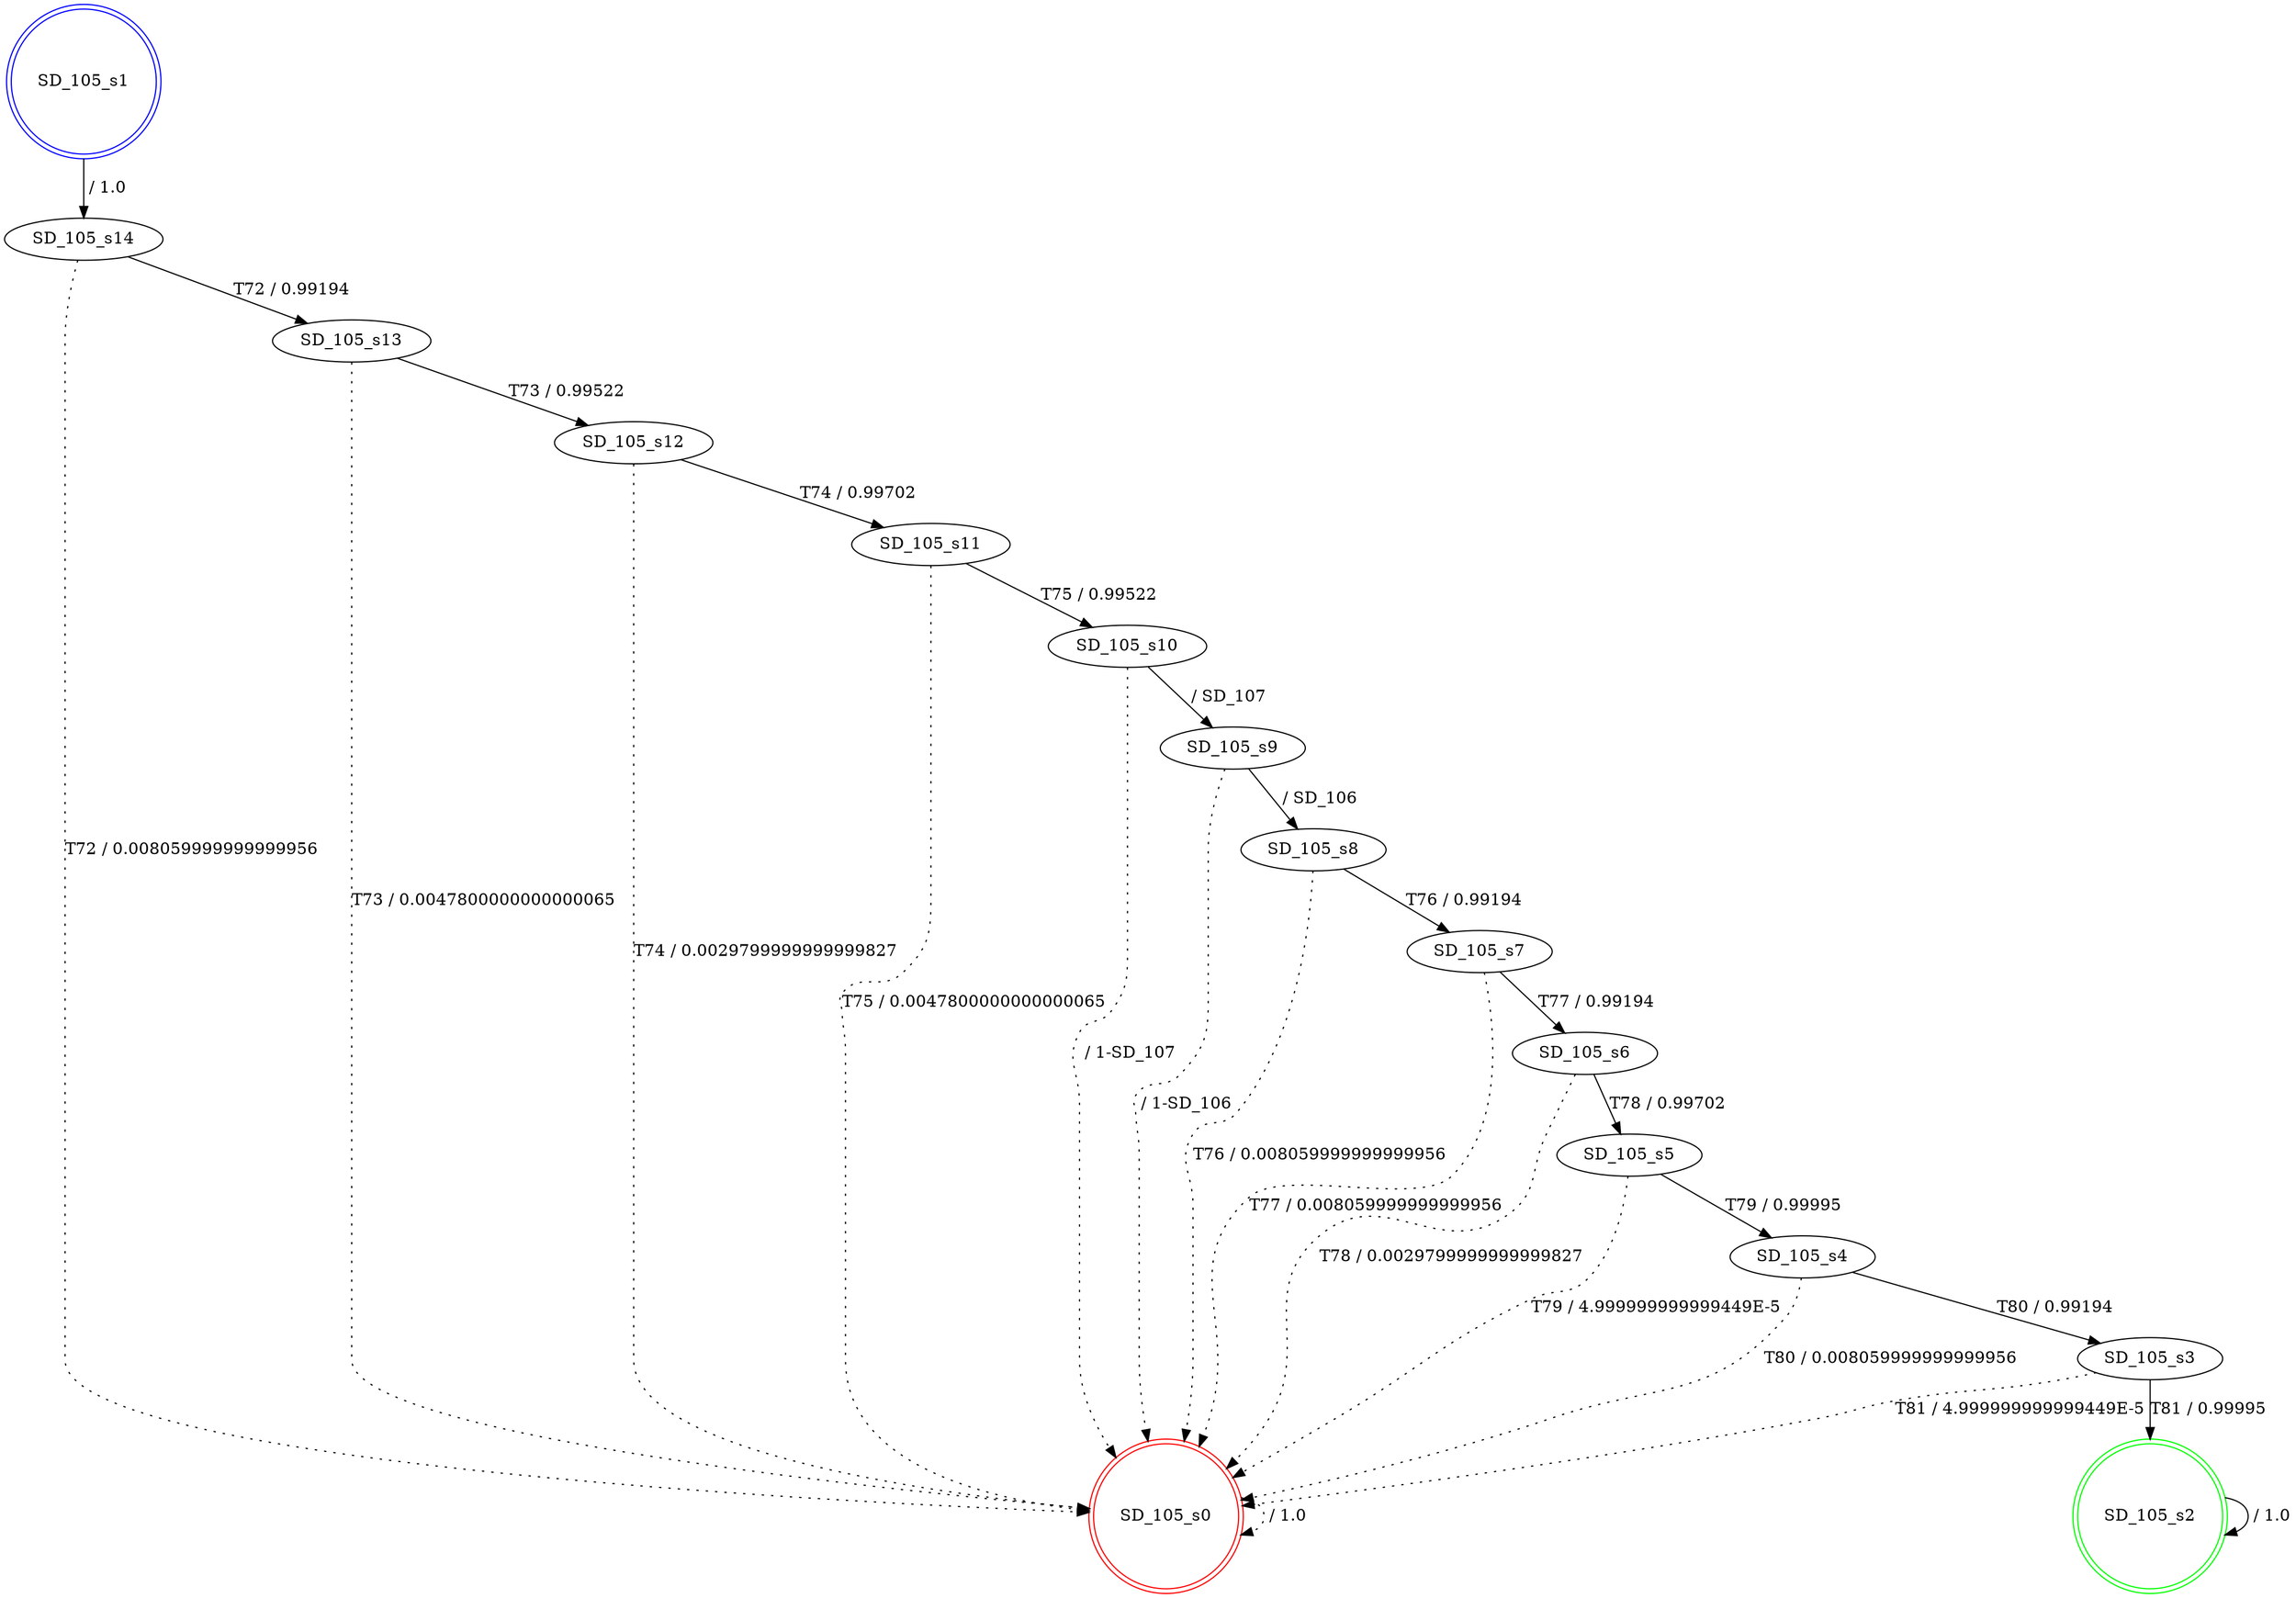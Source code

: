 digraph graphname {
SD_105_s0 [label="SD_105_s0",color=red,shape=doublecircle ];
SD_105_s1 [label="SD_105_s1",color=blue,shape=doublecircle ];
SD_105_s2 [label="SD_105_s2",color=green,shape=doublecircle ];
SD_105_s3 [label="SD_105_s3" ];
SD_105_s4 [label="SD_105_s4" ];
SD_105_s5 [label="SD_105_s5" ];
SD_105_s6 [label="SD_105_s6" ];
SD_105_s7 [label="SD_105_s7" ];
SD_105_s8 [label="SD_105_s8" ];
SD_105_s9 [label="SD_105_s9" ];
SD_105_s10 [label="SD_105_s10" ];
SD_105_s11 [label="SD_105_s11" ];
SD_105_s12 [label="SD_105_s12" ];
SD_105_s13 [label="SD_105_s13" ];
SD_105_s14 [label="SD_105_s14" ];
SD_105_s0 -> SD_105_s0 [label=" / 1.0", style=dotted];
SD_105_s1 -> SD_105_s14 [label=" / 1.0"];
SD_105_s2 -> SD_105_s2 [label=" / 1.0"];
SD_105_s3 -> SD_105_s2 [label="T81 / 0.99995"];
SD_105_s3 -> SD_105_s0 [label="T81 / 4.999999999999449E-5", style=dotted];
SD_105_s4 -> SD_105_s3 [label="T80 / 0.99194"];
SD_105_s4 -> SD_105_s0 [label="T80 / 0.008059999999999956", style=dotted];
SD_105_s5 -> SD_105_s4 [label="T79 / 0.99995"];
SD_105_s5 -> SD_105_s0 [label="T79 / 4.999999999999449E-5", style=dotted];
SD_105_s6 -> SD_105_s5 [label="T78 / 0.99702"];
SD_105_s6 -> SD_105_s0 [label="T78 / 0.0029799999999999827", style=dotted];
SD_105_s7 -> SD_105_s6 [label="T77 / 0.99194"];
SD_105_s7 -> SD_105_s0 [label="T77 / 0.008059999999999956", style=dotted];
SD_105_s8 -> SD_105_s7 [label="T76 / 0.99194"];
SD_105_s8 -> SD_105_s0 [label="T76 / 0.008059999999999956", style=dotted];
SD_105_s9 -> SD_105_s8 [label=" / SD_106"];
SD_105_s9 -> SD_105_s0 [label=" / 1-SD_106", style=dotted];
SD_105_s10 -> SD_105_s9 [label=" / SD_107"];
SD_105_s10 -> SD_105_s0 [label=" / 1-SD_107", style=dotted];
SD_105_s11 -> SD_105_s10 [label="T75 / 0.99522"];
SD_105_s11 -> SD_105_s0 [label="T75 / 0.0047800000000000065", style=dotted];
SD_105_s12 -> SD_105_s11 [label="T74 / 0.99702"];
SD_105_s12 -> SD_105_s0 [label="T74 / 0.0029799999999999827", style=dotted];
SD_105_s13 -> SD_105_s12 [label="T73 / 0.99522"];
SD_105_s13 -> SD_105_s0 [label="T73 / 0.0047800000000000065", style=dotted];
SD_105_s14 -> SD_105_s13 [label="T72 / 0.99194"];
SD_105_s14 -> SD_105_s0 [label="T72 / 0.008059999999999956", style=dotted];
}